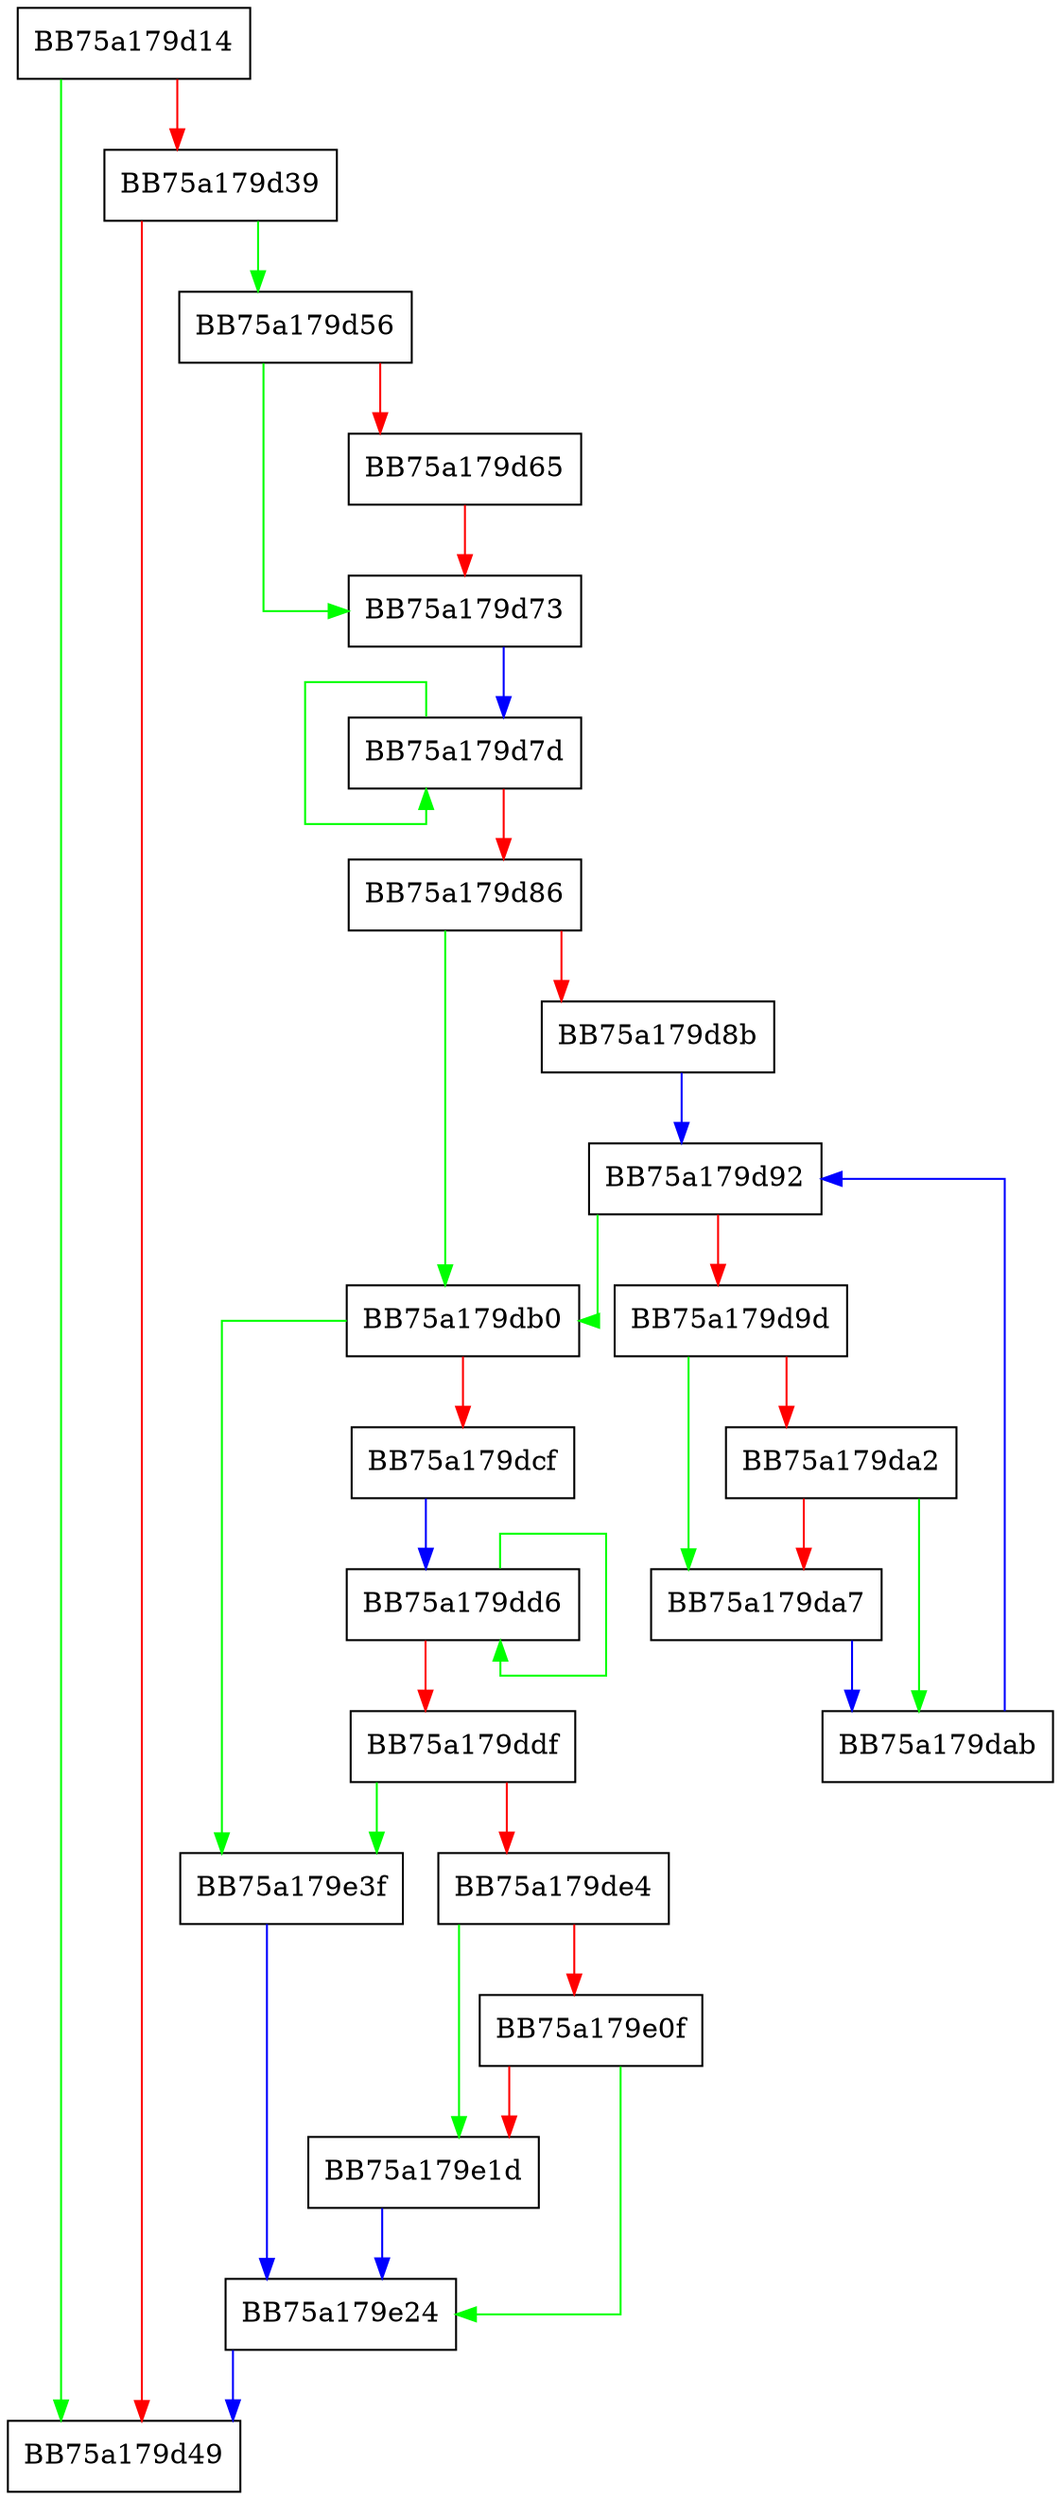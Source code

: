 digraph log {
  node [shape="box"];
  graph [splines=ortho];
  BB75a179d14 -> BB75a179d49 [color="green"];
  BB75a179d14 -> BB75a179d39 [color="red"];
  BB75a179d39 -> BB75a179d56 [color="green"];
  BB75a179d39 -> BB75a179d49 [color="red"];
  BB75a179d56 -> BB75a179d73 [color="green"];
  BB75a179d56 -> BB75a179d65 [color="red"];
  BB75a179d65 -> BB75a179d73 [color="red"];
  BB75a179d73 -> BB75a179d7d [color="blue"];
  BB75a179d7d -> BB75a179d7d [color="green"];
  BB75a179d7d -> BB75a179d86 [color="red"];
  BB75a179d86 -> BB75a179db0 [color="green"];
  BB75a179d86 -> BB75a179d8b [color="red"];
  BB75a179d8b -> BB75a179d92 [color="blue"];
  BB75a179d92 -> BB75a179db0 [color="green"];
  BB75a179d92 -> BB75a179d9d [color="red"];
  BB75a179d9d -> BB75a179da7 [color="green"];
  BB75a179d9d -> BB75a179da2 [color="red"];
  BB75a179da2 -> BB75a179dab [color="green"];
  BB75a179da2 -> BB75a179da7 [color="red"];
  BB75a179da7 -> BB75a179dab [color="blue"];
  BB75a179dab -> BB75a179d92 [color="blue"];
  BB75a179db0 -> BB75a179e3f [color="green"];
  BB75a179db0 -> BB75a179dcf [color="red"];
  BB75a179dcf -> BB75a179dd6 [color="blue"];
  BB75a179dd6 -> BB75a179dd6 [color="green"];
  BB75a179dd6 -> BB75a179ddf [color="red"];
  BB75a179ddf -> BB75a179e3f [color="green"];
  BB75a179ddf -> BB75a179de4 [color="red"];
  BB75a179de4 -> BB75a179e1d [color="green"];
  BB75a179de4 -> BB75a179e0f [color="red"];
  BB75a179e0f -> BB75a179e24 [color="green"];
  BB75a179e0f -> BB75a179e1d [color="red"];
  BB75a179e1d -> BB75a179e24 [color="blue"];
  BB75a179e24 -> BB75a179d49 [color="blue"];
  BB75a179e3f -> BB75a179e24 [color="blue"];
}
